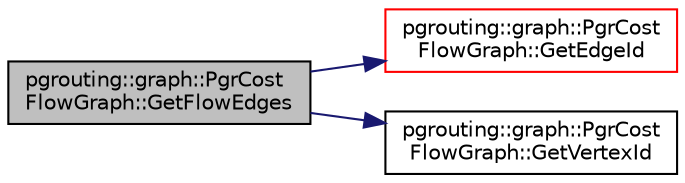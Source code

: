 digraph "pgrouting::graph::PgrCostFlowGraph::GetFlowEdges"
{
  edge [fontname="Helvetica",fontsize="10",labelfontname="Helvetica",labelfontsize="10"];
  node [fontname="Helvetica",fontsize="10",shape=record];
  rankdir="LR";
  Node78 [label="pgrouting::graph::PgrCost\lFlowGraph::GetFlowEdges",height=0.2,width=0.4,color="black", fillcolor="grey75", style="filled", fontcolor="black"];
  Node78 -> Node79 [color="midnightblue",fontsize="10",style="solid",fontname="Helvetica"];
  Node79 [label="pgrouting::graph::PgrCost\lFlowGraph::GetEdgeId",height=0.2,width=0.4,color="red", fillcolor="white", style="filled",URL="$classpgrouting_1_1graph_1_1PgrCostFlowGraph.html#add31978dfa4009cebd0b2d46180d40c1"];
  Node78 -> Node85 [color="midnightblue",fontsize="10",style="solid",fontname="Helvetica"];
  Node85 [label="pgrouting::graph::PgrCost\lFlowGraph::GetVertexId",height=0.2,width=0.4,color="black", fillcolor="white", style="filled",URL="$classpgrouting_1_1graph_1_1PgrCostFlowGraph.html#a4b7333b7bce07abafa92909300033d12"];
}
